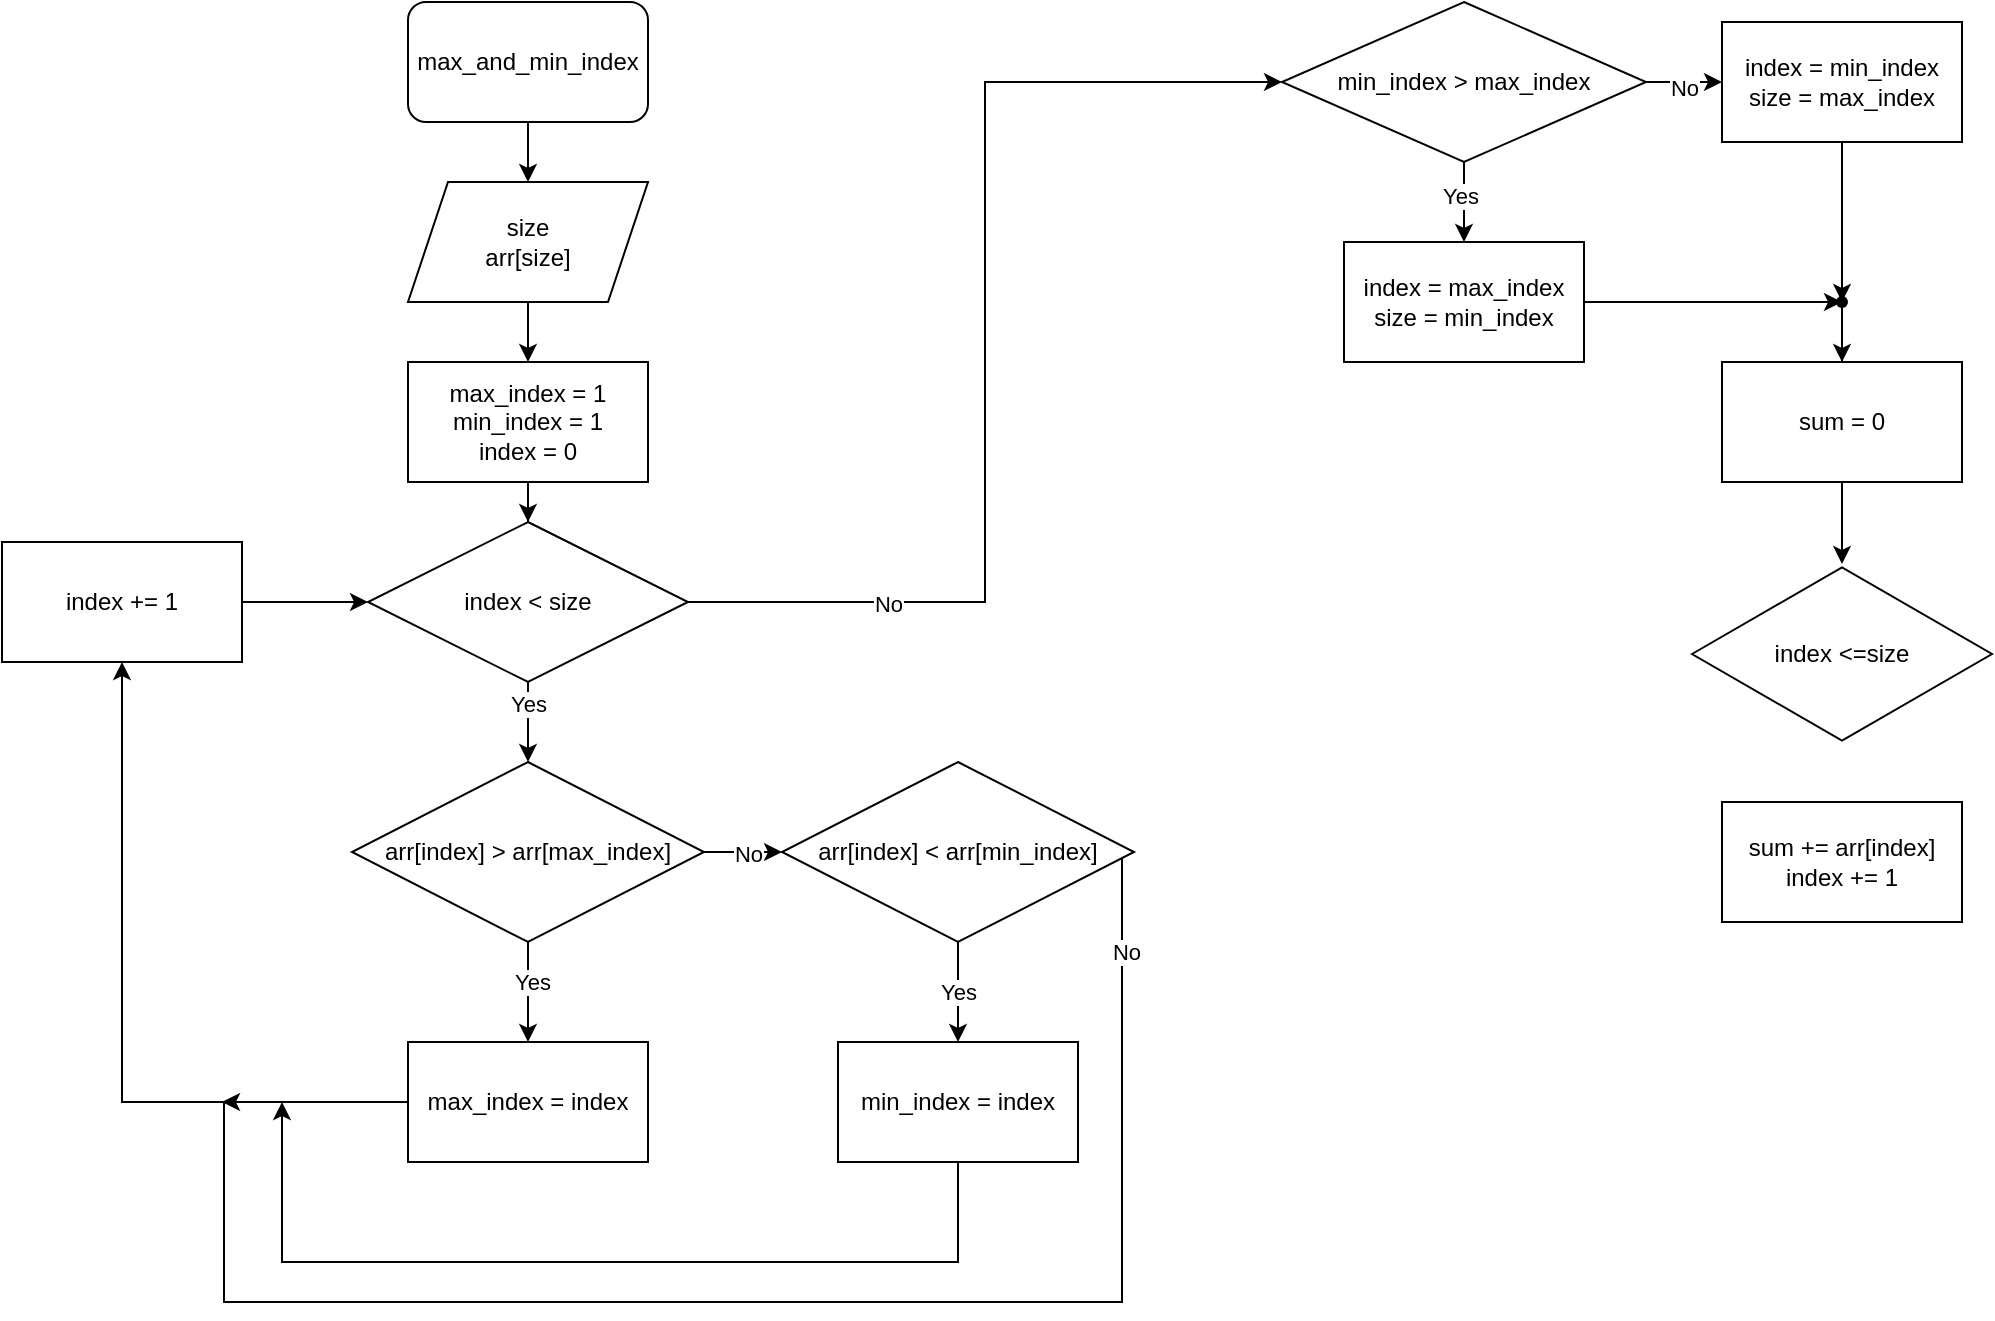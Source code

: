 <mxfile version="21.6.8" type="github">
  <diagram name="Страница — 1" id="-wGCh0dpiqMGPrMJZ61N">
    <mxGraphModel dx="919" dy="572" grid="1" gridSize="10" guides="1" tooltips="1" connect="1" arrows="1" fold="1" page="1" pageScale="1" pageWidth="1169" pageHeight="827" math="0" shadow="0">
      <root>
        <mxCell id="0" />
        <mxCell id="1" parent="0" />
        <mxCell id="yyV0W4Rz9nXvoJmRUtrk-3" value="" style="edgeStyle=orthogonalEdgeStyle;rounded=0;orthogonalLoop=1;jettySize=auto;html=1;" parent="1" source="yyV0W4Rz9nXvoJmRUtrk-1" target="yyV0W4Rz9nXvoJmRUtrk-2" edge="1">
          <mxGeometry relative="1" as="geometry" />
        </mxCell>
        <mxCell id="yyV0W4Rz9nXvoJmRUtrk-1" value="max_and_min_index" style="rounded=1;whiteSpace=wrap;html=1;" parent="1" vertex="1">
          <mxGeometry x="223" y="20" width="120" height="60" as="geometry" />
        </mxCell>
        <mxCell id="yyV0W4Rz9nXvoJmRUtrk-5" value="" style="edgeStyle=orthogonalEdgeStyle;rounded=0;orthogonalLoop=1;jettySize=auto;html=1;" parent="1" source="yyV0W4Rz9nXvoJmRUtrk-2" target="yyV0W4Rz9nXvoJmRUtrk-4" edge="1">
          <mxGeometry relative="1" as="geometry" />
        </mxCell>
        <mxCell id="yyV0W4Rz9nXvoJmRUtrk-2" value="size&lt;br&gt;arr[size]" style="shape=parallelogram;perimeter=parallelogramPerimeter;whiteSpace=wrap;html=1;fixedSize=1;" parent="1" vertex="1">
          <mxGeometry x="223" y="110" width="120" height="60" as="geometry" />
        </mxCell>
        <mxCell id="yyV0W4Rz9nXvoJmRUtrk-7" value="" style="edgeStyle=orthogonalEdgeStyle;rounded=0;orthogonalLoop=1;jettySize=auto;html=1;" parent="1" source="yyV0W4Rz9nXvoJmRUtrk-4" target="yyV0W4Rz9nXvoJmRUtrk-6" edge="1">
          <mxGeometry relative="1" as="geometry" />
        </mxCell>
        <mxCell id="yyV0W4Rz9nXvoJmRUtrk-4" value="max_index = 1&lt;br&gt;min_index = 1&lt;br&gt;index = 0" style="rounded=0;whiteSpace=wrap;html=1;" parent="1" vertex="1">
          <mxGeometry x="223" y="200" width="120" height="60" as="geometry" />
        </mxCell>
        <mxCell id="yyV0W4Rz9nXvoJmRUtrk-9" value="" style="edgeStyle=orthogonalEdgeStyle;rounded=0;orthogonalLoop=1;jettySize=auto;html=1;" parent="1" source="yyV0W4Rz9nXvoJmRUtrk-6" target="yyV0W4Rz9nXvoJmRUtrk-8" edge="1">
          <mxGeometry relative="1" as="geometry" />
        </mxCell>
        <mxCell id="X5bEmZJpGrRaNGAnABXr-4" value="Yes" style="edgeLabel;html=1;align=center;verticalAlign=middle;resizable=0;points=[];" parent="yyV0W4Rz9nXvoJmRUtrk-9" vertex="1" connectable="0">
          <mxGeometry x="-0.45" relative="1" as="geometry">
            <mxPoint as="offset" />
          </mxGeometry>
        </mxCell>
        <mxCell id="yyV0W4Rz9nXvoJmRUtrk-24" value="" style="edgeStyle=orthogonalEdgeStyle;rounded=0;orthogonalLoop=1;jettySize=auto;html=1;" parent="1" source="yyV0W4Rz9nXvoJmRUtrk-6" edge="1">
          <mxGeometry relative="1" as="geometry" />
        </mxCell>
        <mxCell id="X5bEmZJpGrRaNGAnABXr-2" style="edgeStyle=orthogonalEdgeStyle;rounded=0;orthogonalLoop=1;jettySize=auto;html=1;entryX=0;entryY=0.5;entryDx=0;entryDy=0;" parent="1" source="yyV0W4Rz9nXvoJmRUtrk-6" target="X5bEmZJpGrRaNGAnABXr-1" edge="1">
          <mxGeometry relative="1" as="geometry" />
        </mxCell>
        <mxCell id="X5bEmZJpGrRaNGAnABXr-3" value="No" style="edgeLabel;html=1;align=center;verticalAlign=middle;resizable=0;points=[];" parent="X5bEmZJpGrRaNGAnABXr-2" vertex="1" connectable="0">
          <mxGeometry x="-0.641" y="-1" relative="1" as="geometry">
            <mxPoint as="offset" />
          </mxGeometry>
        </mxCell>
        <mxCell id="yyV0W4Rz9nXvoJmRUtrk-6" value="index &amp;lt; size" style="rhombus;whiteSpace=wrap;html=1;" parent="1" vertex="1">
          <mxGeometry x="203" y="280" width="160" height="80" as="geometry" />
        </mxCell>
        <mxCell id="yyV0W4Rz9nXvoJmRUtrk-12" value="" style="edgeStyle=orthogonalEdgeStyle;rounded=0;orthogonalLoop=1;jettySize=auto;html=1;" parent="1" source="yyV0W4Rz9nXvoJmRUtrk-8" target="yyV0W4Rz9nXvoJmRUtrk-10" edge="1">
          <mxGeometry relative="1" as="geometry" />
        </mxCell>
        <mxCell id="yyV0W4Rz9nXvoJmRUtrk-13" value="Yes" style="edgeLabel;html=1;align=center;verticalAlign=middle;resizable=0;points=[];" parent="yyV0W4Rz9nXvoJmRUtrk-12" vertex="1" connectable="0">
          <mxGeometry x="-0.2" y="2" relative="1" as="geometry">
            <mxPoint as="offset" />
          </mxGeometry>
        </mxCell>
        <mxCell id="yyV0W4Rz9nXvoJmRUtrk-16" value="" style="edgeStyle=orthogonalEdgeStyle;rounded=0;orthogonalLoop=1;jettySize=auto;html=1;" parent="1" source="yyV0W4Rz9nXvoJmRUtrk-8" target="yyV0W4Rz9nXvoJmRUtrk-14" edge="1">
          <mxGeometry relative="1" as="geometry" />
        </mxCell>
        <mxCell id="yyV0W4Rz9nXvoJmRUtrk-17" value="No" style="edgeLabel;html=1;align=center;verticalAlign=middle;resizable=0;points=[];" parent="yyV0W4Rz9nXvoJmRUtrk-16" vertex="1" connectable="0">
          <mxGeometry x="0.171" y="-1" relative="1" as="geometry">
            <mxPoint as="offset" />
          </mxGeometry>
        </mxCell>
        <mxCell id="yyV0W4Rz9nXvoJmRUtrk-8" value="arr[index] &amp;gt; arr[max_index]" style="rhombus;whiteSpace=wrap;html=1;" parent="1" vertex="1">
          <mxGeometry x="195" y="400" width="176" height="90" as="geometry" />
        </mxCell>
        <mxCell id="yyV0W4Rz9nXvoJmRUtrk-22" style="edgeStyle=orthogonalEdgeStyle;rounded=0;orthogonalLoop=1;jettySize=auto;html=1;entryX=0.5;entryY=1;entryDx=0;entryDy=0;" parent="1" source="yyV0W4Rz9nXvoJmRUtrk-10" target="yyV0W4Rz9nXvoJmRUtrk-11" edge="1">
          <mxGeometry relative="1" as="geometry" />
        </mxCell>
        <mxCell id="yyV0W4Rz9nXvoJmRUtrk-10" value="max_index = index" style="rounded=0;whiteSpace=wrap;html=1;" parent="1" vertex="1">
          <mxGeometry x="223" y="540" width="120" height="60" as="geometry" />
        </mxCell>
        <mxCell id="yyV0W4Rz9nXvoJmRUtrk-15" value="" style="edgeStyle=orthogonalEdgeStyle;rounded=0;orthogonalLoop=1;jettySize=auto;html=1;" parent="1" source="yyV0W4Rz9nXvoJmRUtrk-11" target="yyV0W4Rz9nXvoJmRUtrk-6" edge="1">
          <mxGeometry relative="1" as="geometry" />
        </mxCell>
        <mxCell id="yyV0W4Rz9nXvoJmRUtrk-11" value="index += 1" style="rounded=0;whiteSpace=wrap;html=1;" parent="1" vertex="1">
          <mxGeometry x="20" y="290" width="120" height="60" as="geometry" />
        </mxCell>
        <mxCell id="yyV0W4Rz9nXvoJmRUtrk-19" value="" style="edgeStyle=orthogonalEdgeStyle;rounded=0;orthogonalLoop=1;jettySize=auto;html=1;" parent="1" source="yyV0W4Rz9nXvoJmRUtrk-14" target="yyV0W4Rz9nXvoJmRUtrk-18" edge="1">
          <mxGeometry relative="1" as="geometry" />
        </mxCell>
        <mxCell id="yyV0W4Rz9nXvoJmRUtrk-20" value="Yes" style="edgeLabel;html=1;align=center;verticalAlign=middle;resizable=0;points=[];" parent="yyV0W4Rz9nXvoJmRUtrk-19" vertex="1" connectable="0">
          <mxGeometry relative="1" as="geometry">
            <mxPoint as="offset" />
          </mxGeometry>
        </mxCell>
        <mxCell id="yyV0W4Rz9nXvoJmRUtrk-23" style="edgeStyle=orthogonalEdgeStyle;rounded=0;orthogonalLoop=1;jettySize=auto;html=1;" parent="1" source="yyV0W4Rz9nXvoJmRUtrk-14" edge="1">
          <mxGeometry relative="1" as="geometry">
            <mxPoint x="130" y="570" as="targetPoint" />
            <Array as="points">
              <mxPoint x="580" y="670" />
              <mxPoint x="131" y="670" />
            </Array>
          </mxGeometry>
        </mxCell>
        <mxCell id="yyV0W4Rz9nXvoJmRUtrk-25" value="No" style="edgeLabel;html=1;align=center;verticalAlign=middle;resizable=0;points=[];" parent="yyV0W4Rz9nXvoJmRUtrk-23" vertex="1" connectable="0">
          <mxGeometry x="-0.878" y="2" relative="1" as="geometry">
            <mxPoint as="offset" />
          </mxGeometry>
        </mxCell>
        <mxCell id="yyV0W4Rz9nXvoJmRUtrk-14" value="arr[index] &amp;lt; arr[min_index]" style="rhombus;whiteSpace=wrap;html=1;" parent="1" vertex="1">
          <mxGeometry x="410" y="400" width="176" height="90" as="geometry" />
        </mxCell>
        <mxCell id="yyV0W4Rz9nXvoJmRUtrk-21" value="" style="edgeStyle=orthogonalEdgeStyle;rounded=0;orthogonalLoop=1;jettySize=auto;html=1;" parent="1" source="yyV0W4Rz9nXvoJmRUtrk-18" edge="1">
          <mxGeometry relative="1" as="geometry">
            <mxPoint x="160" y="570" as="targetPoint" />
            <Array as="points">
              <mxPoint x="498" y="650" />
              <mxPoint x="160" y="650" />
            </Array>
          </mxGeometry>
        </mxCell>
        <mxCell id="yyV0W4Rz9nXvoJmRUtrk-18" value="min_index = index" style="rounded=0;whiteSpace=wrap;html=1;" parent="1" vertex="1">
          <mxGeometry x="438" y="540" width="120" height="60" as="geometry" />
        </mxCell>
        <mxCell id="X5bEmZJpGrRaNGAnABXr-6" value="" style="edgeStyle=orthogonalEdgeStyle;rounded=0;orthogonalLoop=1;jettySize=auto;html=1;" parent="1" source="X5bEmZJpGrRaNGAnABXr-1" target="X5bEmZJpGrRaNGAnABXr-5" edge="1">
          <mxGeometry relative="1" as="geometry" />
        </mxCell>
        <mxCell id="X5bEmZJpGrRaNGAnABXr-7" value="Yes" style="edgeLabel;html=1;align=center;verticalAlign=middle;resizable=0;points=[];" parent="X5bEmZJpGrRaNGAnABXr-6" vertex="1" connectable="0">
          <mxGeometry x="-0.15" y="-2" relative="1" as="geometry">
            <mxPoint as="offset" />
          </mxGeometry>
        </mxCell>
        <mxCell id="X5bEmZJpGrRaNGAnABXr-9" value="" style="edgeStyle=orthogonalEdgeStyle;rounded=0;orthogonalLoop=1;jettySize=auto;html=1;" parent="1" source="X5bEmZJpGrRaNGAnABXr-1" target="X5bEmZJpGrRaNGAnABXr-8" edge="1">
          <mxGeometry relative="1" as="geometry" />
        </mxCell>
        <mxCell id="X5bEmZJpGrRaNGAnABXr-10" value="No" style="edgeLabel;html=1;align=center;verticalAlign=middle;resizable=0;points=[];" parent="X5bEmZJpGrRaNGAnABXr-9" vertex="1" connectable="0">
          <mxGeometry x="0.095" y="-3" relative="1" as="geometry">
            <mxPoint as="offset" />
          </mxGeometry>
        </mxCell>
        <mxCell id="X5bEmZJpGrRaNGAnABXr-1" value="min_index &amp;gt; max_index" style="rhombus;whiteSpace=wrap;html=1;" parent="1" vertex="1">
          <mxGeometry x="660" y="20" width="182" height="80" as="geometry" />
        </mxCell>
        <mxCell id="hc658LScmtB8A8z1CPrU-4" value="" style="edgeStyle=orthogonalEdgeStyle;rounded=0;orthogonalLoop=1;jettySize=auto;html=1;" edge="1" parent="1" source="X5bEmZJpGrRaNGAnABXr-5" target="hc658LScmtB8A8z1CPrU-2">
          <mxGeometry relative="1" as="geometry" />
        </mxCell>
        <mxCell id="X5bEmZJpGrRaNGAnABXr-5" value="index = max_index&lt;br&gt;size = min_index" style="rounded=0;whiteSpace=wrap;html=1;" parent="1" vertex="1">
          <mxGeometry x="691" y="140" width="120" height="60" as="geometry" />
        </mxCell>
        <mxCell id="hc658LScmtB8A8z1CPrU-3" value="" style="edgeStyle=orthogonalEdgeStyle;rounded=0;orthogonalLoop=1;jettySize=auto;html=1;" edge="1" parent="1" source="X5bEmZJpGrRaNGAnABXr-8" target="hc658LScmtB8A8z1CPrU-2">
          <mxGeometry relative="1" as="geometry" />
        </mxCell>
        <mxCell id="X5bEmZJpGrRaNGAnABXr-8" value="index = min_index&lt;br&gt;size = max_index" style="rounded=0;whiteSpace=wrap;html=1;" parent="1" vertex="1">
          <mxGeometry x="880" y="30" width="120" height="60" as="geometry" />
        </mxCell>
        <mxCell id="hc658LScmtB8A8z1CPrU-7" value="" style="edgeStyle=orthogonalEdgeStyle;rounded=0;orthogonalLoop=1;jettySize=auto;html=1;" edge="1" parent="1" source="hc658LScmtB8A8z1CPrU-2" target="hc658LScmtB8A8z1CPrU-6">
          <mxGeometry relative="1" as="geometry" />
        </mxCell>
        <mxCell id="hc658LScmtB8A8z1CPrU-2" value="" style="shape=waypoint;sketch=0;size=6;pointerEvents=1;points=[];fillColor=default;resizable=0;rotatable=0;perimeter=centerPerimeter;snapToPoint=1;rounded=0;" vertex="1" parent="1">
          <mxGeometry x="930" y="160" width="20" height="20" as="geometry" />
        </mxCell>
        <mxCell id="hc658LScmtB8A8z1CPrU-5" value="index &amp;lt;=size" style="html=1;whiteSpace=wrap;aspect=fixed;shape=isoRectangle;" vertex="1" parent="1">
          <mxGeometry x="865" y="301" width="150" height="90" as="geometry" />
        </mxCell>
        <mxCell id="hc658LScmtB8A8z1CPrU-8" value="" style="edgeStyle=orthogonalEdgeStyle;rounded=0;orthogonalLoop=1;jettySize=auto;html=1;" edge="1" parent="1" source="hc658LScmtB8A8z1CPrU-6" target="hc658LScmtB8A8z1CPrU-5">
          <mxGeometry relative="1" as="geometry" />
        </mxCell>
        <mxCell id="hc658LScmtB8A8z1CPrU-6" value="sum = 0" style="rounded=0;whiteSpace=wrap;html=1;" vertex="1" parent="1">
          <mxGeometry x="880" y="200" width="120" height="60" as="geometry" />
        </mxCell>
        <mxCell id="hc658LScmtB8A8z1CPrU-9" value="sum += arr[index]&lt;br&gt;index += 1" style="rounded=0;whiteSpace=wrap;html=1;" vertex="1" parent="1">
          <mxGeometry x="880" y="420" width="120" height="60" as="geometry" />
        </mxCell>
      </root>
    </mxGraphModel>
  </diagram>
</mxfile>
